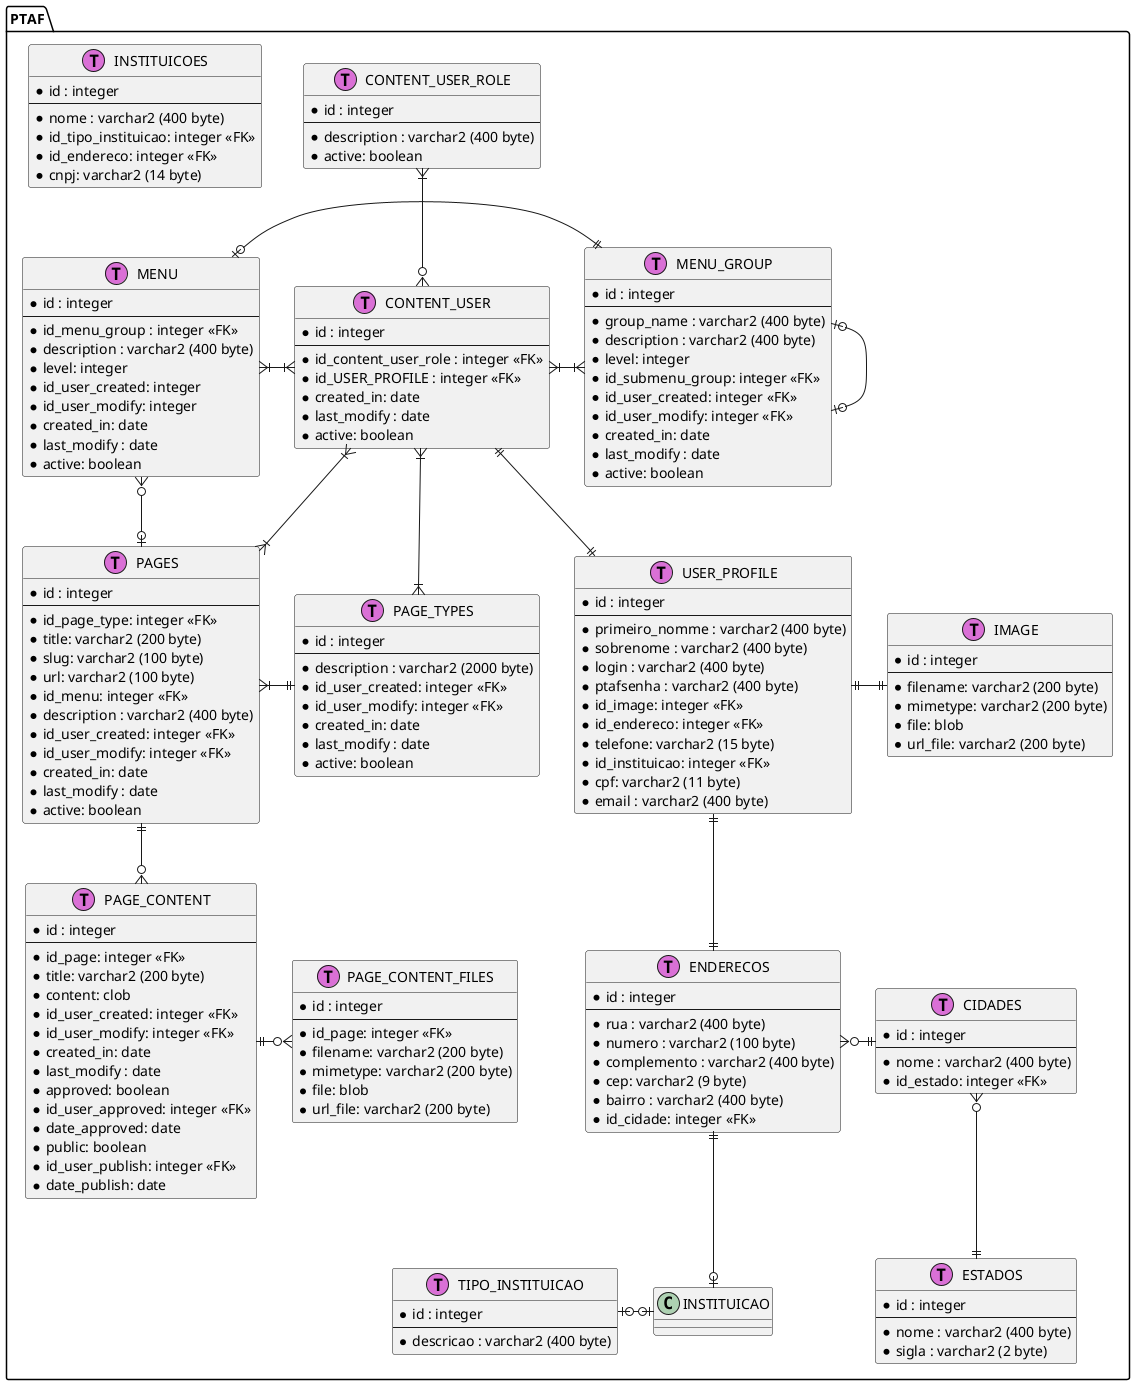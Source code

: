 ```plantuml
@startuml er

class PTAF.PAGE_TYPES << (T,orchid) >>{
*id : integer
--
*description : varchar2 (2000 byte)
*id_user_created: integer <<FK>>
*id_user_modify: integer <<FK>>
*created_in: date
*last_modify : date
*active: boolean
}

class PTAF.PAGES << (T,orchid) >>{
*id : integer
--
*id_page_type: integer <<FK>>
*title: varchar2 (200 byte)
*slug: varchar2 (100 byte)
*url: varchar2 (100 byte)
*id_menu: integer <<FK>>
*description : varchar2 (400 byte)
*id_user_created: integer <<FK>>
*id_user_modify: integer <<FK>>
*created_in: date
*last_modify : date
*active: boolean
}

class PTAF.PAGE_CONTENT << (T,orchid) >>{
*id : integer
--
*id_page: integer <<FK>>
*title: varchar2 (200 byte)
*content: clob
*id_user_created: integer <<FK>>
*id_user_modify: integer <<FK>>
*created_in: date
*last_modify : date
*approved: boolean
*id_user_approved: integer <<FK>>
*date_approved: date
*public: boolean
*id_user_publish: integer <<FK>>
*date_publish: date
}

class PTAF.PAGE_CONTENT_FILES << (T,orchid) >>{
*id : integer
--
*id_page: integer <<FK>>
*filename: varchar2 (200 byte)
*mimetype: varchar2 (200 byte)
*file: blob
*url_file: varchar2 (200 byte)
}

class PTAF.MENU_GROUP << (T,orchid) >>{
*id : integer
--
*group_name : varchar2 (400 byte)
*description : varchar2 (400 byte)
*level: integer
*id_submenu_group: integer <<FK>> 
*id_user_created: integer <<FK>>
*id_user_modify: integer <<FK>>
*created_in: date
*last_modify : date
*active: boolean
}

class PTAF.MENU << (T,orchid) >>{
*id : integer
--
*id_menu_group : integer <<FK>>
*description : varchar2 (400 byte)
*level: integer
*id_user_created: integer
*id_user_modify: integer
*created_in: date
*last_modify : date
*active: boolean
}

class PTAF.CONTENT_USER << (T,orchid) >>{
*id : integer
--
*id_content_user_role : integer <<FK>>
*id_USER_PROFILE : integer <<FK>>
*created_in: date
*last_modify : date
*active: boolean
}

class PTAF.CONTENT_USER_ROLE << (T,orchid) >>{
*id : integer
--
*description : varchar2 (400 byte)
*active: boolean
}

class PTAF.USER_PROFILE << (T,orchid) >>{
*id : integer
--
*primeiro_nomme : varchar2 (400 byte)
*sobrenome : varchar2 (400 byte)
*login : varchar2 (400 byte)
*ptafsenha : varchar2 (400 byte)
*id_image: integer <<FK>>
*id_endereco: integer <<FK>>
*telefone: varchar2 (15 byte)
*id_instituicao: integer <<FK>>
*cpf: varchar2 (11 byte)
*email : varchar2 (400 byte)
}

class PTAF.IMAGE << (T,orchid) >>{
*id : integer
--
*filename: varchar2 (200 byte)
*mimetype: varchar2 (200 byte)
*file: blob
*url_file: varchar2 (200 byte)
}

class PTAF.TIPO_INSTITUICAO << (T,orchid) >>{
*id : integer
--
*descricao : varchar2 (400 byte)
}

class PTAF.INSTITUICOES << (T,orchid) >>{
*id : integer
--
*nome : varchar2 (400 byte)
*id_tipo_instituicao: integer <<FK>>
*id_endereco: integer <<FK>>
*cnpj: varchar2 (14 byte)
}

class PTAF.ENDERECOS << (T,orchid) >>{
*id : integer
--
*rua : varchar2 (400 byte)
*numero : varchar2 (100 byte)
*complemento : varchar2 (400 byte)
*cep: varchar2 (9 byte)
*bairro : varchar2 (400 byte)
*id_cidade: integer <<FK>>
}

class PTAF.CIDADES << (T,orchid) >>{
*id : integer
--
*nome : varchar2 (400 byte)
*id_estado: integer <<FK>>
}

class PTAF.ESTADOS<< (T,orchid) >>{
*id : integer
--
*nome : varchar2 (400 byte)
*sigla : varchar2 (2 byte)
}

PTAF.PAGES }|-right-|| PTAF.PAGE_TYPES
PTAF.PAGES ||--o{  PTAF.PAGE_CONTENT
PTAF.PAGE_CONTENT ||-right-o{ PTAF.PAGE_CONTENT_FILES
PTAF.MENU_GROUP |o--o| PTAF.MENU_GROUP 
PTAF.MENU_GROUP ||-left-o| PTAF.MENU
PTAF.MENU }o-right-o| PTAF.PAGES
PTAF.CONTENT_USER_ROLE }|-down-o{ PTAF.CONTENT_USER
PTAF.CONTENT_USER ||-down-|| PTAF.USER_PROFILE
PTAF.MENU_GROUP }|-left-|{ PTAF.CONTENT_USER
PTAF.MENU }|-right-|{ PTAF.CONTENT_USER
PTAF.PAGES }|-up-|{ PTAF.CONTENT_USER
PTAF.PAGE_TYPES }|-up-|{ PTAF.CONTENT_USER
PTAF.TIPO_INSTITUICAO |o-right-o| PTAF.INSTITUICAO 
PTAF.ENDERECOS ||--o| PTAF.INSTITUICAO
PTAF.USER_PROFILE ||-down-|| PTAF.ENDERECOS
PTAF.USER_PROFILE ||-right-|| PTAF.IMAGE 
PTAF.CIDADES ||-left-o{ PTAF.ENDERECOS 
PTAF.ESTADOS ||-up-o{ PTAF.CIDADES

@enduml
```	
